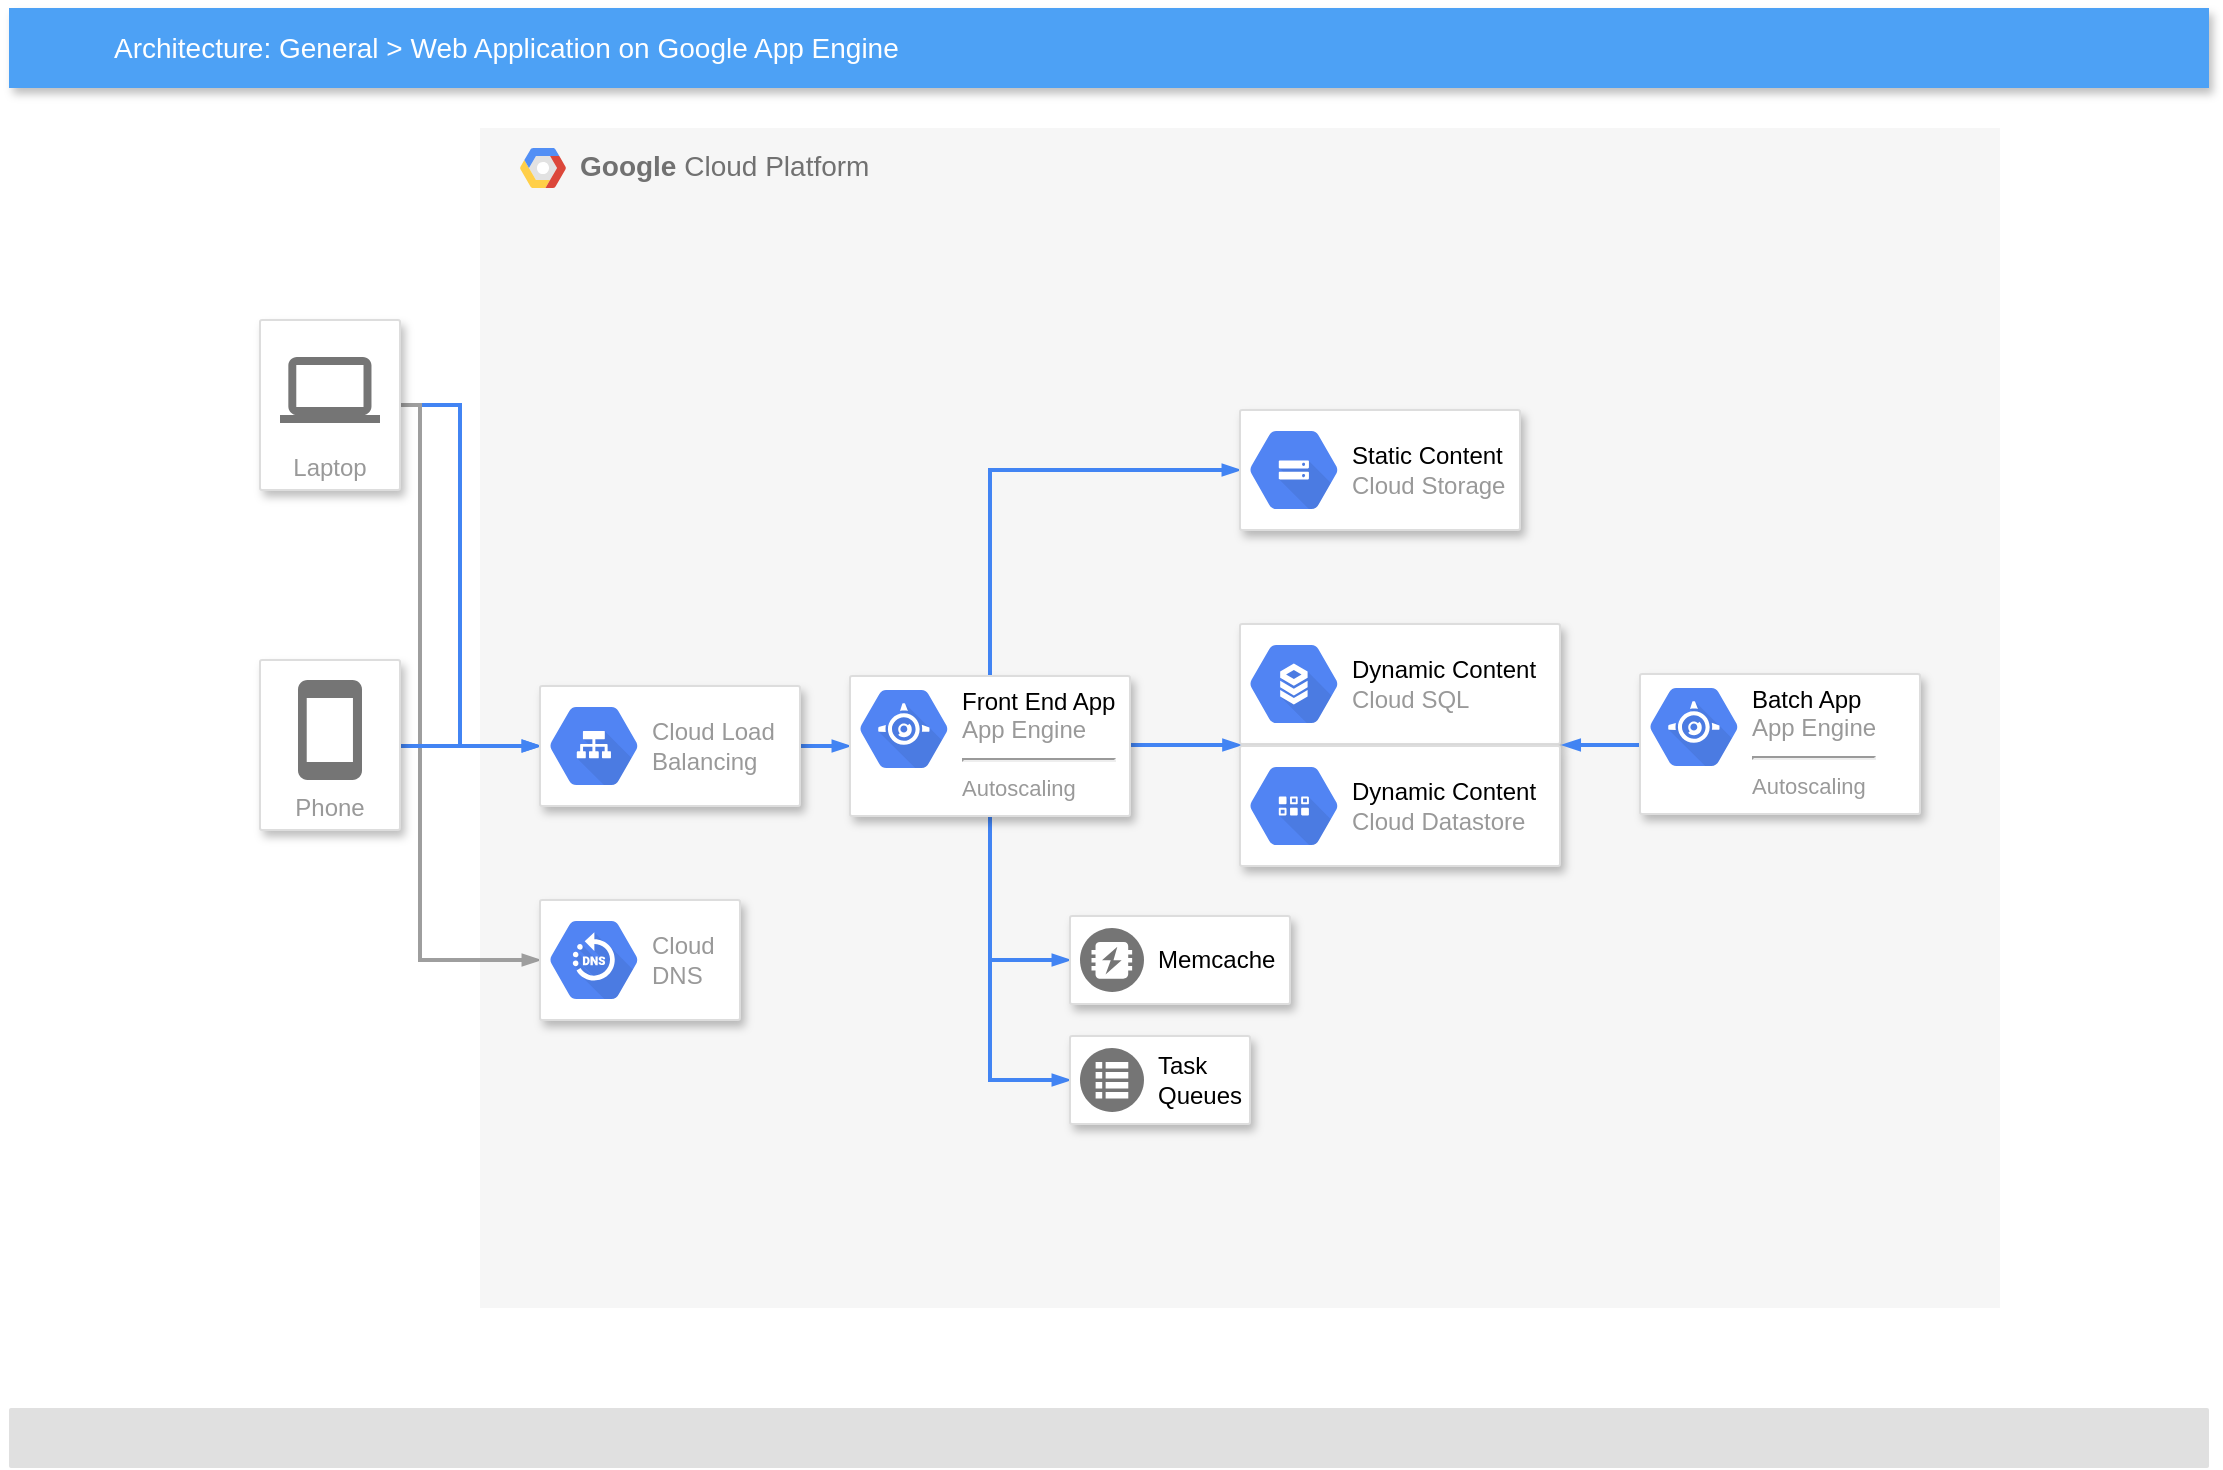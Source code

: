 <mxfile version="10.6.1" type="github"><diagram id="f106602c-feb2-e66a-4537-3a34d633f6aa" name="Page-1"><mxGraphModel dx="1678" dy="811" grid="1" gridSize="10" guides="1" tooltips="1" connect="1" arrows="1" fold="1" page="1" pageScale="1" pageWidth="1169" pageHeight="827" background="#ffffff" math="0" shadow="0"><root><mxCell id="0"/><mxCell id="1" parent="0"/><mxCell id="14" value="&lt;b&gt;Google &lt;/b&gt;Cloud Platform" style="fillColor=#F6F6F6;strokeColor=none;shadow=0;gradientColor=none;fontSize=14;align=left;spacing=10;fontColor=#717171;9E9E9E;verticalAlign=top;spacingTop=-4;fontStyle=0;spacingLeft=40;html=1;" parent="1" vertex="1"><mxGeometry x="270" y="100" width="760" height="590" as="geometry"/></mxCell><mxCell id="15" value="" style="shape=mxgraph.gcp2.google_cloud_platform;fillColor=#F6F6F6;strokeColor=none;shadow=0;gradientColor=none;" parent="14" vertex="1"><mxGeometry width="23" height="20" relative="1" as="geometry"><mxPoint x="20" y="10" as="offset"/></mxGeometry></mxCell><mxCell id="2" value="Architecture: General &amp;gt; Web Application on Google App Engine" style="fillColor=#4DA1F5;strokeColor=none;shadow=1;gradientColor=none;fontSize=14;align=left;spacingLeft=50;fontColor=#ffffff;html=1;" parent="1" vertex="1"><mxGeometry x="34.5" y="40" width="1100" height="40" as="geometry"/></mxCell><mxCell id="16" value="" style="rounded=1;absoluteArcSize=1;arcSize=2;html=1;strokeColor=none;gradientColor=none;shadow=0;dashed=0;strokeColor=none;fontSize=12;fontColor=#9E9E9E;align=left;verticalAlign=top;spacing=10;spacingTop=-4;fillColor=#E0E0E0;" parent="1" vertex="1"><mxGeometry x="34.5" y="740" width="1100" height="30" as="geometry"/></mxCell><mxCell id="376" style="edgeStyle=orthogonalEdgeStyle;rounded=0;html=1;startArrow=none;startFill=1;endArrow=blockThin;endFill=1;jettySize=auto;orthogonalLoop=1;strokeWidth=2;fontSize=10;fontColor=#999999;align=center;dashed=0;strokeColor=#4284F3;labelBackgroundColor=none;endSize=4;startSize=4;" edge="1" parent="1" source="354" target="358"><mxGeometry relative="1" as="geometry"><Array as="points"><mxPoint x="260" y="239"/><mxPoint x="260" y="409"/></Array></mxGeometry></mxCell><mxCell id="378" style="edgeStyle=orthogonalEdgeStyle;rounded=0;html=1;startArrow=none;startFill=1;endArrow=blockThin;endFill=1;jettySize=auto;orthogonalLoop=1;strokeWidth=2;fontSize=12;fontColor=#000000;align=right;dashed=0;strokeColor=#9E9E9E;labelBackgroundColor=#ffffff;endSize=4;startSize=4;" edge="1" parent="1" source="354" target="360"><mxGeometry relative="1" as="geometry"><Array as="points"><mxPoint x="240" y="239"/><mxPoint x="240" y="516"/></Array></mxGeometry></mxCell><mxCell id="354" value="Laptop" style="strokeColor=#dddddd;fillColor=#ffffff;shadow=1;strokeWidth=1;rounded=1;absoluteArcSize=1;arcSize=2;labelPosition=center;verticalLabelPosition=middle;align=center;verticalAlign=bottom;spacingLeft=0;fontColor=#999999;fontSize=12;whiteSpace=wrap;spacingBottom=2;html=1;" vertex="1" parent="1"><mxGeometry x="160" y="196" width="70" height="85" as="geometry"/></mxCell><mxCell id="355" value="" style="dashed=0;html=1;fillColor=#757575;strokeColor=none;shape=mxgraph.gcp2.laptop;part=1;" vertex="1" parent="354"><mxGeometry x="0.5" width="50" height="33" relative="1" as="geometry"><mxPoint x="-25" y="18.5" as="offset"/></mxGeometry></mxCell><mxCell id="377" style="edgeStyle=elbowEdgeStyle;rounded=0;html=1;startArrow=none;startFill=1;endArrow=blockThin;endFill=1;jettySize=auto;orthogonalLoop=1;strokeWidth=2;fontSize=10;fontColor=#999999;align=center;dashed=0;strokeColor=#4284F3;labelBackgroundColor=none;endSize=4;startSize=4;elbow=vertical;" edge="1" parent="1" source="356" target="358"><mxGeometry relative="1" as="geometry"/></mxCell><mxCell id="356" value="Phone" style="strokeColor=#dddddd;fillColor=#ffffff;shadow=1;strokeWidth=1;rounded=1;absoluteArcSize=1;arcSize=2;labelPosition=center;verticalLabelPosition=middle;align=center;verticalAlign=bottom;spacingLeft=0;fontColor=#999999;fontSize=12;whiteSpace=wrap;spacingBottom=2;html=1;" vertex="1" parent="1"><mxGeometry x="160" y="366" width="70" height="85" as="geometry"/></mxCell><mxCell id="357" value="" style="dashed=0;html=1;fillColor=#757575;strokeColor=none;shape=mxgraph.gcp2.phone;part=1;" vertex="1" parent="356"><mxGeometry x="0.5" width="32" height="50" relative="1" as="geometry"><mxPoint x="-16" y="10" as="offset"/></mxGeometry></mxCell><mxCell id="379" style="edgeStyle=orthogonalEdgeStyle;rounded=0;html=1;startArrow=none;startFill=1;endArrow=blockThin;endFill=1;jettySize=auto;orthogonalLoop=1;strokeWidth=2;fontSize=10;fontColor=#999999;align=center;dashed=0;strokeColor=#4284F3;labelBackgroundColor=none;endSize=4;startSize=4;" edge="1" parent="1" source="358" target="362"><mxGeometry relative="1" as="geometry"/></mxCell><mxCell id="358" value="" style="strokeColor=#dddddd;fillColor=#ffffff;shadow=1;strokeWidth=1;rounded=1;absoluteArcSize=1;arcSize=2;fontSize=17;fontColor=#000000;align=right;html=1;" vertex="1" parent="1"><mxGeometry x="300" y="379" width="130" height="60" as="geometry"/></mxCell><mxCell id="359" value="Cloud Load&#10;Balancing" style="dashed=0;html=1;fillColor=#5184F3;strokeColor=none;shape=mxgraph.gcp2.cloud_load_balancing;part=1;labelPosition=right;verticalLabelPosition=middle;align=left;verticalAlign=middle;spacingLeft=5;fontColor=#999999;fontSize=12;" vertex="1" parent="358"><mxGeometry y="0.5" width="44" height="39" relative="1" as="geometry"><mxPoint x="5" y="-19.5" as="offset"/></mxGeometry></mxCell><mxCell id="360" value="" style="strokeColor=#dddddd;fillColor=#ffffff;shadow=1;strokeWidth=1;rounded=1;absoluteArcSize=1;arcSize=2;fontSize=17;fontColor=#000000;align=right;html=1;" vertex="1" parent="1"><mxGeometry x="300" y="486" width="100" height="60" as="geometry"/></mxCell><mxCell id="361" value="Cloud &#10;DNS" style="dashed=0;html=1;fillColor=#5184F3;strokeColor=none;shape=mxgraph.gcp2.cloud_dns;part=1;labelPosition=right;verticalLabelPosition=middle;align=left;verticalAlign=middle;spacingLeft=5;fontColor=#999999;fontSize=12;" vertex="1" parent="360"><mxGeometry y="0.5" width="44" height="39" relative="1" as="geometry"><mxPoint x="5" y="-19.5" as="offset"/></mxGeometry></mxCell><mxCell id="380" style="edgeStyle=orthogonalEdgeStyle;rounded=0;html=1;startArrow=none;startFill=1;endArrow=blockThin;endFill=1;jettySize=auto;orthogonalLoop=1;strokeWidth=2;fontSize=10;fontColor=#999999;align=center;dashed=0;strokeColor=#4284F3;labelBackgroundColor=none;endSize=4;startSize=4;" edge="1" parent="1" source="362" target="364"><mxGeometry relative="1" as="geometry"><Array as="points"><mxPoint x="525" y="271"/></Array></mxGeometry></mxCell><mxCell id="381" style="edgeStyle=elbowEdgeStyle;rounded=0;html=1;startArrow=none;startFill=1;endArrow=blockThin;endFill=1;jettySize=auto;orthogonalLoop=1;strokeWidth=2;fontSize=10;fontColor=#999999;align=center;dashed=0;strokeColor=#4284F3;labelBackgroundColor=none;endSize=4;startSize=4;entryX=0.002;entryY=1.009;entryPerimeter=0;elbow=vertical;" edge="1" parent="1" source="362" target="366"><mxGeometry relative="1" as="geometry"/></mxCell><mxCell id="383" style="edgeStyle=orthogonalEdgeStyle;rounded=0;html=1;startArrow=none;startFill=1;endArrow=blockThin;endFill=1;jettySize=auto;orthogonalLoop=1;strokeWidth=2;fontSize=10;fontColor=#999999;align=center;dashed=0;strokeColor=#4284F3;labelBackgroundColor=none;endSize=4;startSize=4;" edge="1" parent="1" source="362" target="372"><mxGeometry relative="1" as="geometry"><Array as="points"><mxPoint x="525" y="516"/></Array></mxGeometry></mxCell><mxCell id="384" style="edgeStyle=orthogonalEdgeStyle;rounded=0;html=1;startArrow=none;startFill=1;endArrow=blockThin;endFill=1;jettySize=auto;orthogonalLoop=1;strokeWidth=2;fontSize=10;fontColor=#999999;align=center;dashed=0;strokeColor=#4284F3;labelBackgroundColor=none;endSize=4;startSize=4;" edge="1" parent="1" source="362" target="374"><mxGeometry relative="1" as="geometry"><Array as="points"><mxPoint x="525" y="576"/></Array></mxGeometry></mxCell><mxCell id="362" value="" style="strokeColor=#dddddd;fillColor=#ffffff;shadow=1;strokeWidth=1;rounded=1;absoluteArcSize=1;arcSize=2;fontSize=17;fontColor=#000000;align=right;html=1;" vertex="1" parent="1"><mxGeometry x="455" y="374" width="140" height="70" as="geometry"/></mxCell><mxCell id="363" value="&lt;font color=&quot;#000000&quot;&gt;Front End App&lt;/font&gt;&lt;br&gt;App Engine&lt;hr&gt;&lt;font style=&quot;font-size: 11px&quot;&gt;Autoscaling&lt;/font&gt;" style="dashed=0;html=1;fillColor=#5184F3;strokeColor=none;shape=mxgraph.gcp2.app_engine;part=1;labelPosition=right;verticalLabelPosition=middle;align=left;verticalAlign=top;spacingLeft=5;fontColor=#999999;fontSize=12;spacingTop=-8;" vertex="1" parent="362"><mxGeometry width="44" height="39" relative="1" as="geometry"><mxPoint x="5" y="7" as="offset"/></mxGeometry></mxCell><mxCell id="364" value="" style="strokeColor=#dddddd;fillColor=#ffffff;shadow=1;strokeWidth=1;rounded=1;absoluteArcSize=1;arcSize=2;fontSize=17;fontColor=#000000;align=right;html=1;" vertex="1" parent="1"><mxGeometry x="650" y="241" width="140" height="60" as="geometry"/></mxCell><mxCell id="365" value="&lt;font color=&quot;#000000&quot;&gt;Static Content&lt;/font&gt;&lt;br&gt;Cloud Storage" style="dashed=0;html=1;fillColor=#5184F3;strokeColor=none;shape=mxgraph.gcp2.cloud_storage;part=1;labelPosition=right;verticalLabelPosition=middle;align=left;verticalAlign=middle;spacingLeft=5;fontColor=#999999;fontSize=12;" vertex="1" parent="364"><mxGeometry y="0.5" width="44" height="39" relative="1" as="geometry"><mxPoint x="5" y="-19.5" as="offset"/></mxGeometry></mxCell><mxCell id="366" value="" style="strokeColor=#dddddd;fillColor=#ffffff;shadow=1;strokeWidth=1;rounded=1;absoluteArcSize=1;arcSize=2;fontSize=17;fontColor=#000000;align=right;html=1;" vertex="1" parent="1"><mxGeometry x="650" y="348" width="160" height="60" as="geometry"/></mxCell><mxCell id="367" value="&lt;font color=&quot;#000000&quot;&gt;Dynamic Content&lt;/font&gt;&lt;br&gt;Cloud SQL" style="dashed=0;html=1;fillColor=#5184F3;strokeColor=none;shape=mxgraph.gcp2.cloud_sql;part=1;labelPosition=right;verticalLabelPosition=middle;align=left;verticalAlign=middle;spacingLeft=5;fontColor=#999999;fontSize=12;" vertex="1" parent="366"><mxGeometry y="0.5" width="44" height="39" relative="1" as="geometry"><mxPoint x="5" y="-19.5" as="offset"/></mxGeometry></mxCell><mxCell id="368" value="" style="strokeColor=#dddddd;fillColor=#ffffff;shadow=1;strokeWidth=1;rounded=1;absoluteArcSize=1;arcSize=2;fontSize=17;fontColor=#000000;align=right;html=1;" vertex="1" parent="1"><mxGeometry x="650" y="409" width="160" height="60" as="geometry"/></mxCell><mxCell id="369" value="&lt;font color=&quot;#000000&quot;&gt;Dynamic Content&lt;/font&gt;&lt;br&gt;Cloud Datastore" style="dashed=0;html=1;fillColor=#5184F3;strokeColor=none;shape=mxgraph.gcp2.cloud_datastore;part=1;labelPosition=right;verticalLabelPosition=middle;align=left;verticalAlign=middle;spacingLeft=5;fontColor=#999999;fontSize=12;" vertex="1" parent="368"><mxGeometry y="0.5" width="44" height="39" relative="1" as="geometry"><mxPoint x="5" y="-19.5" as="offset"/></mxGeometry></mxCell><mxCell id="382" style="edgeStyle=elbowEdgeStyle;rounded=0;html=1;startArrow=none;startFill=1;endArrow=blockThin;endFill=1;jettySize=auto;orthogonalLoop=1;strokeWidth=2;fontSize=10;fontColor=#999999;align=center;dashed=0;strokeColor=#4284F3;labelBackgroundColor=none;endSize=4;startSize=4;entryX=1.008;entryY=1.012;entryPerimeter=0;elbow=vertical;" edge="1" parent="1" source="370" target="366"><mxGeometry relative="1" as="geometry"/></mxCell><mxCell id="370" value="" style="strokeColor=#dddddd;fillColor=#ffffff;shadow=1;strokeWidth=1;rounded=1;absoluteArcSize=1;arcSize=2;fontSize=17;fontColor=#000000;align=right;html=1;" vertex="1" parent="1"><mxGeometry x="850" y="373" width="140" height="70" as="geometry"/></mxCell><mxCell id="371" value="&lt;font color=&quot;#000000&quot;&gt;Batch App&lt;/font&gt;&lt;br&gt;App Engine&lt;hr&gt;&lt;font style=&quot;font-size: 11px&quot;&gt;Autoscaling&lt;/font&gt;" style="dashed=0;html=1;fillColor=#5184F3;strokeColor=none;shape=mxgraph.gcp2.app_engine;part=1;labelPosition=right;verticalLabelPosition=middle;align=left;verticalAlign=top;spacingLeft=5;fontColor=#999999;fontSize=12;spacingTop=-8;" vertex="1" parent="370"><mxGeometry width="44" height="39" relative="1" as="geometry"><mxPoint x="5" y="7" as="offset"/></mxGeometry></mxCell><mxCell id="372" value="" style="strokeColor=#dddddd;fillColor=#ffffff;shadow=1;strokeWidth=1;rounded=1;absoluteArcSize=1;arcSize=2;fontSize=17;fontColor=#000000;align=right;html=1;" vertex="1" parent="1"><mxGeometry x="565" y="494" width="110" height="44" as="geometry"/></mxCell><mxCell id="373" value="Memcache" style="dashed=0;html=1;fillColor=#757575;strokeColor=none;shape=mxgraph.gcp2.memcache;part=1;labelPosition=right;verticalLabelPosition=middle;align=left;verticalAlign=middle;spacingLeft=5;fontColor=#000000;fontSize=12;" vertex="1" parent="372"><mxGeometry y="0.5" width="32" height="32" relative="1" as="geometry"><mxPoint x="5" y="-16" as="offset"/></mxGeometry></mxCell><mxCell id="374" value="" style="strokeColor=#dddddd;fillColor=#ffffff;shadow=1;strokeWidth=1;rounded=1;absoluteArcSize=1;arcSize=2;fontSize=17;fontColor=#000000;align=right;html=1;" vertex="1" parent="1"><mxGeometry x="565" y="554" width="90" height="44" as="geometry"/></mxCell><mxCell id="375" value="Task&#10;Queues" style="dashed=0;html=1;fillColor=#757575;strokeColor=none;shape=mxgraph.gcp2.task_queues;part=1;labelPosition=right;verticalLabelPosition=middle;align=left;verticalAlign=middle;spacingLeft=5;fontColor=#000000;fontSize=12;" vertex="1" parent="374"><mxGeometry y="0.5" width="32" height="32" relative="1" as="geometry"><mxPoint x="5" y="-16" as="offset"/></mxGeometry></mxCell></root></mxGraphModel></diagram></mxfile>